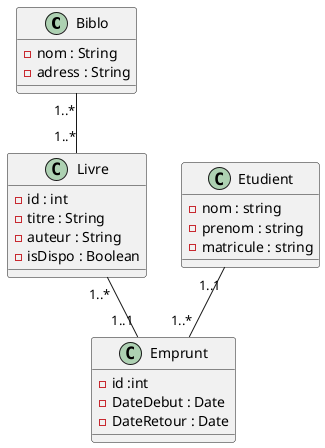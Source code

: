 @startuml db

class Biblo {
    - nom : String 
    - adress : String 
}

class Livre {
    -   id : int 
    -   titre : String  
    -   auteur : String 
    - isDispo : Boolean 
}



class Etudient {
    - nom : string 
    - prenom : string 
    - matricule : string 
}


class Emprunt {
    - id :int 
    - DateDebut : Date 
    - DateRetour : Date 
}


Biblo "1..*" -- "1..*"  Livre 

Etudient "1..1" -- "1..*" Emprunt

Livre "1..*" -- "1..1" Emprunt

@enduml